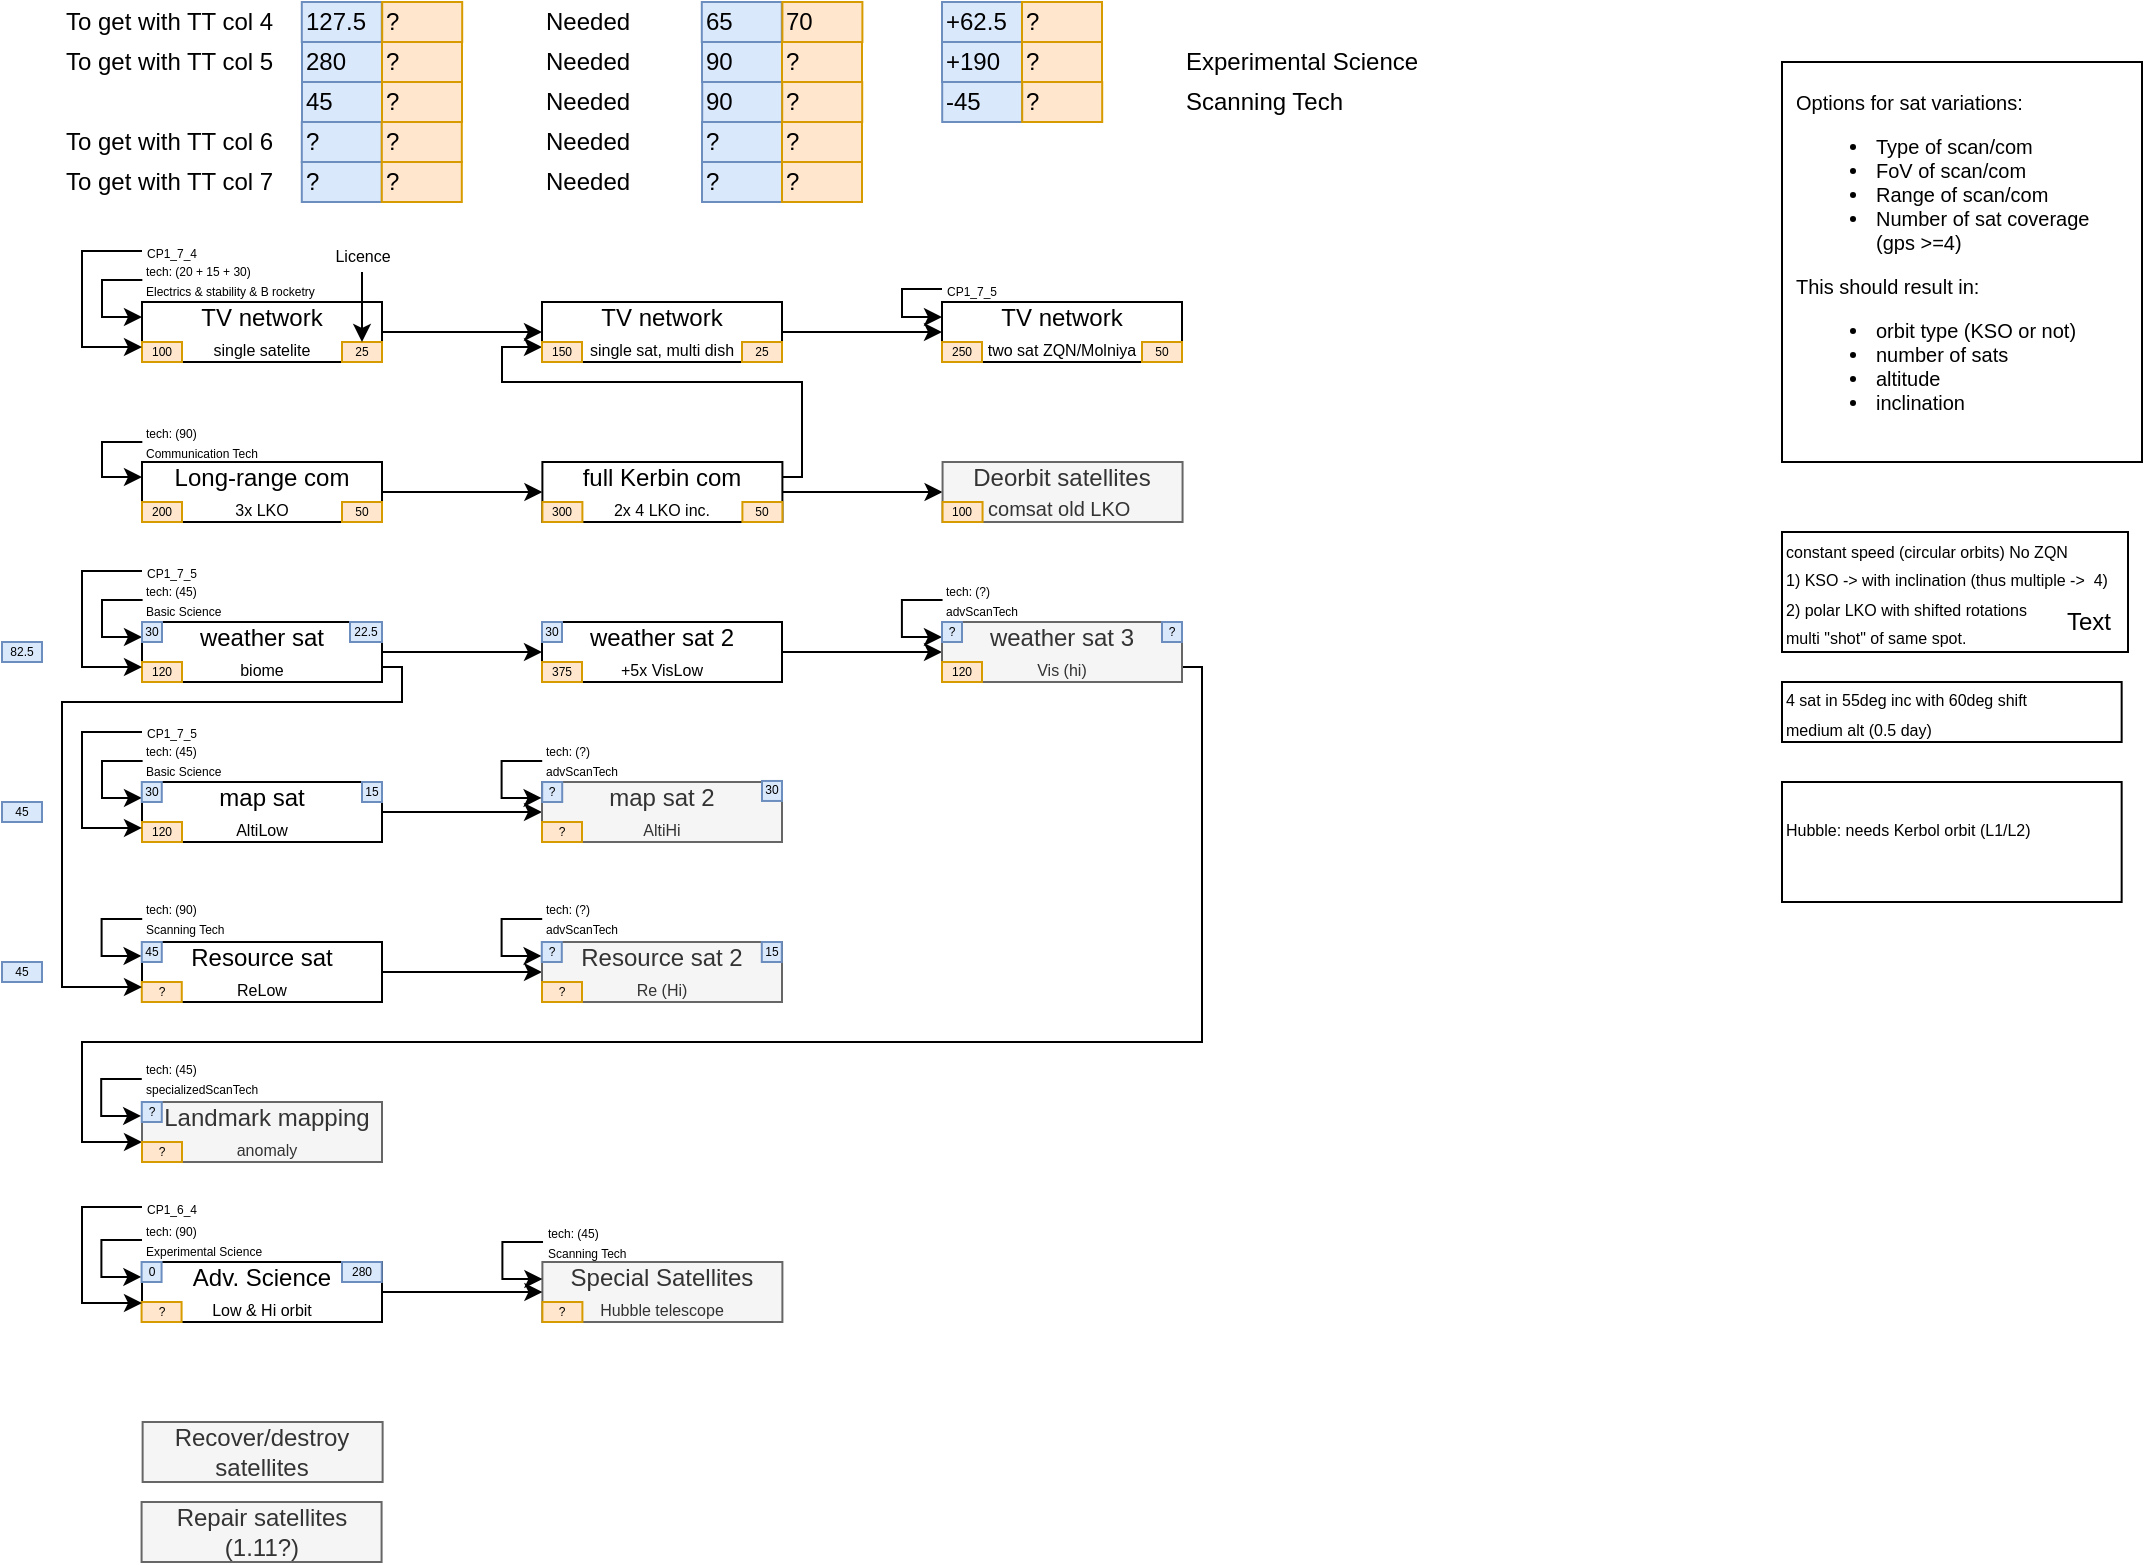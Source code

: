 <mxfile version="13.0.3" type="device"><diagram id="dKaR930RVBZZW666O1c-" name="Page-1"><mxGraphModel dx="981" dy="567" grid="1" gridSize="10" guides="1" tooltips="1" connect="1" arrows="1" fold="1" page="1" pageScale="1" pageWidth="1169" pageHeight="827" math="0" shadow="0"><root><mxCell id="0"/><mxCell id="1" parent="0"/><mxCell id="mJneGhSQg169aBblh9Dv-37" style="edgeStyle=orthogonalEdgeStyle;rounded=0;orthogonalLoop=1;jettySize=auto;html=1;exitX=1;exitY=0.5;exitDx=0;exitDy=0;entryX=0;entryY=0.5;entryDx=0;entryDy=0;" parent="1" source="bdqnIoL9hRPAwE5wRtxN-8" target="mJneGhSQg169aBblh9Dv-34" edge="1"><mxGeometry relative="1" as="geometry"/></mxCell><mxCell id="mFSNK54yiLe6HfvxztzS-1" style="edgeStyle=orthogonalEdgeStyle;rounded=0;orthogonalLoop=1;jettySize=auto;html=1;exitX=1;exitY=0.25;exitDx=0;exitDy=0;entryX=0;entryY=0.75;entryDx=0;entryDy=0;" parent="1" source="mJneGhSQg169aBblh9Dv-34" target="yBju1OGkTGAu8eKgPaJ1-2" edge="1"><mxGeometry relative="1" as="geometry"><Array as="points"><mxPoint x="410" y="247"/><mxPoint x="410" y="200"/><mxPoint x="260" y="200"/><mxPoint x="260" y="183"/></Array></mxGeometry></mxCell><mxCell id="bdqnIoL9hRPAwE5wRtxN-8" value="Long-range com&lt;br style=&quot;font-size: 8px&quot;&gt;&lt;span style=&quot;font-size: 8px&quot;&gt;3x LKO&lt;/span&gt;" style="rounded=0;whiteSpace=wrap;html=1;" parent="1" vertex="1"><mxGeometry x="80" y="240" width="120" height="30" as="geometry"/></mxCell><mxCell id="bdqnIoL9hRPAwE5wRtxN-10" value="500" style="text;html=1;strokeColor=#d79b00;fillColor=#ffe6cc;align=center;verticalAlign=middle;whiteSpace=wrap;rounded=0;fontSize=6;" parent="1" vertex="1"><mxGeometry x="80" y="260" width="20" height="10" as="geometry"/></mxCell><mxCell id="MK1S4jsupLVhxcjn2z4u-9" style="edgeStyle=orthogonalEdgeStyle;rounded=0;orthogonalLoop=1;jettySize=auto;html=1;exitX=1;exitY=0.5;exitDx=0;exitDy=0;entryX=0;entryY=0.5;entryDx=0;entryDy=0;" parent="1" source="bdqnIoL9hRPAwE5wRtxN-11" target="MK1S4jsupLVhxcjn2z4u-3" edge="1"><mxGeometry relative="1" as="geometry"/></mxCell><mxCell id="bdqnIoL9hRPAwE5wRtxN-11" value="weather&amp;nbsp;sat&lt;br style=&quot;font-size: 8px&quot;&gt;&lt;span style=&quot;font-size: 8px&quot;&gt;biome&lt;/span&gt;" style="rounded=0;whiteSpace=wrap;html=1;" parent="1" vertex="1"><mxGeometry x="80" y="320" width="120" height="30" as="geometry"/></mxCell><mxCell id="bdqnIoL9hRPAwE5wRtxN-13" value="120" style="text;html=1;strokeColor=#d79b00;fillColor=#ffe6cc;align=center;verticalAlign=middle;whiteSpace=wrap;rounded=0;fontSize=6;" parent="1" vertex="1"><mxGeometry x="80" y="340" width="20" height="10" as="geometry"/></mxCell><mxCell id="yBju1OGkTGAu8eKgPaJ1-29" value="" style="edgeStyle=orthogonalEdgeStyle;rounded=0;orthogonalLoop=1;jettySize=auto;html=1;" parent="1" source="bdqnIoL9hRPAwE5wRtxN-14" target="yBju1OGkTGAu8eKgPaJ1-25" edge="1"><mxGeometry relative="1" as="geometry"/></mxCell><mxCell id="bdqnIoL9hRPAwE5wRtxN-14" value="Resource sat&lt;br style=&quot;font-size: 8px&quot;&gt;&lt;span style=&quot;font-size: 8px&quot;&gt;ReLow&lt;/span&gt;" style="rounded=0;whiteSpace=wrap;html=1;" parent="1" vertex="1"><mxGeometry x="80" y="480" width="120" height="30" as="geometry"/></mxCell><mxCell id="bdqnIoL9hRPAwE5wRtxN-16" value="?" style="text;html=1;strokeColor=#d79b00;fillColor=#ffe6cc;align=center;verticalAlign=middle;whiteSpace=wrap;rounded=0;fontSize=6;" parent="1" vertex="1"><mxGeometry x="79.89" y="500" width="20" height="10" as="geometry"/></mxCell><mxCell id="yBju1OGkTGAu8eKgPaJ1-5" style="edgeStyle=orthogonalEdgeStyle;rounded=0;orthogonalLoop=1;jettySize=auto;html=1;exitX=1;exitY=0.5;exitDx=0;exitDy=0;entryX=0;entryY=0.5;entryDx=0;entryDy=0;" parent="1" source="bdqnIoL9hRPAwE5wRtxN-17" target="yBju1OGkTGAu8eKgPaJ1-2" edge="1"><mxGeometry relative="1" as="geometry"><mxPoint x="250" y="175.143" as="targetPoint"/></mxGeometry></mxCell><mxCell id="bdqnIoL9hRPAwE5wRtxN-17" value="TV network&lt;br&gt;&lt;span style=&quot;font-size: 8px&quot;&gt;single satelite&lt;/span&gt;" style="rounded=0;whiteSpace=wrap;html=1;" parent="1" vertex="1"><mxGeometry x="80" y="160" width="120" height="30" as="geometry"/></mxCell><mxCell id="bdqnIoL9hRPAwE5wRtxN-19" value="100" style="text;html=1;strokeColor=#d79b00;fillColor=#ffe6cc;align=center;verticalAlign=middle;whiteSpace=wrap;rounded=0;fontSize=6;" parent="1" vertex="1"><mxGeometry x="80" y="180" width="20" height="10" as="geometry"/></mxCell><mxCell id="bdqnIoL9hRPAwE5wRtxN-20" value="Recover/destroy satellites" style="rounded=0;whiteSpace=wrap;html=1;fillColor=#f5f5f5;strokeColor=#666666;fontColor=#333333;" parent="1" vertex="1"><mxGeometry x="80.31" y="720" width="120" height="30" as="geometry"/></mxCell><mxCell id="bdqnIoL9hRPAwE5wRtxN-22" value="200" style="text;html=1;strokeColor=#d79b00;fillColor=#ffe6cc;align=center;verticalAlign=middle;whiteSpace=wrap;rounded=0;fontSize=6;" parent="1" vertex="1"><mxGeometry x="80" y="260" width="20" height="10" as="geometry"/></mxCell><mxCell id="yBju1OGkTGAu8eKgPaJ1-30" value="" style="edgeStyle=orthogonalEdgeStyle;rounded=0;orthogonalLoop=1;jettySize=auto;html=1;" parent="1" source="bdqnIoL9hRPAwE5wRtxN-23" target="yBju1OGkTGAu8eKgPaJ1-12" edge="1"><mxGeometry relative="1" as="geometry"/></mxCell><mxCell id="bdqnIoL9hRPAwE5wRtxN-23" value="map sat&lt;br style=&quot;font-size: 8px&quot;&gt;&lt;span style=&quot;font-size: 8px&quot;&gt;AltiLow&lt;/span&gt;" style="rounded=0;whiteSpace=wrap;html=1;" parent="1" vertex="1"><mxGeometry x="80" y="400" width="120" height="30" as="geometry"/></mxCell><mxCell id="bdqnIoL9hRPAwE5wRtxN-25" value="120" style="text;html=1;strokeColor=#d79b00;fillColor=#ffe6cc;align=center;verticalAlign=middle;whiteSpace=wrap;rounded=0;fontSize=6;" parent="1" vertex="1"><mxGeometry x="80" y="420" width="20" height="10" as="geometry"/></mxCell><mxCell id="bdqnIoL9hRPAwE5wRtxN-26" value="Special Satellites&lt;br style=&quot;font-size: 8px&quot;&gt;&lt;span style=&quot;font-size: 8px&quot;&gt;Hubble telescope&lt;/span&gt;" style="rounded=0;whiteSpace=wrap;html=1;fillColor=#f5f5f5;strokeColor=#666666;fontColor=#333333;" parent="1" vertex="1"><mxGeometry x="280.2" y="640" width="120" height="30" as="geometry"/></mxCell><mxCell id="bdqnIoL9hRPAwE5wRtxN-28" value="?" style="text;html=1;strokeColor=#d79b00;fillColor=#ffe6cc;align=center;verticalAlign=middle;whiteSpace=wrap;rounded=0;fontSize=6;" parent="1" vertex="1"><mxGeometry x="280.2" y="660" width="20" height="10" as="geometry"/></mxCell><mxCell id="bdqnIoL9hRPAwE5wRtxN-29" value="&lt;font style=&quot;font-size: 10px&quot;&gt;Options for sat variations:&lt;br style=&quot;font-size: 10px&quot;&gt;&lt;/font&gt;&lt;ul style=&quot;font-size: 10px&quot;&gt;&lt;li style=&quot;font-size: 10px&quot;&gt;&lt;font style=&quot;font-size: 10px&quot;&gt;Type of scan/com&lt;/font&gt;&lt;/li&gt;&lt;li style=&quot;font-size: 10px&quot;&gt;FoV of scan/com&lt;/li&gt;&lt;li style=&quot;font-size: 10px&quot;&gt;Range of scan/com&lt;/li&gt;&lt;li style=&quot;font-size: 10px&quot;&gt;Number of sat coverage&lt;br&gt;(gps &amp;gt;=4)&lt;/li&gt;&lt;/ul&gt;&lt;div&gt;This should result in:&lt;/div&gt;&lt;div&gt;&lt;ul&gt;&lt;li&gt;orbit type (KSO or not)&lt;/li&gt;&lt;li&gt;number of sats&lt;/li&gt;&lt;li&gt;altitude&lt;/li&gt;&lt;li&gt;inclination&lt;/li&gt;&lt;/ul&gt;&lt;/div&gt;" style="rounded=0;whiteSpace=wrap;html=1;align=left;fontSize=10;spacingLeft=5;" parent="1" vertex="1"><mxGeometry x="900" y="40" width="180" height="200" as="geometry"/></mxCell><mxCell id="yBju1OGkTGAu8eKgPaJ1-11" style="edgeStyle=orthogonalEdgeStyle;rounded=0;orthogonalLoop=1;jettySize=auto;html=1;exitX=1;exitY=0.5;exitDx=0;exitDy=0;entryX=0;entryY=0.5;entryDx=0;entryDy=0;" parent="1" source="yBju1OGkTGAu8eKgPaJ1-2" target="yBju1OGkTGAu8eKgPaJ1-8" edge="1"><mxGeometry relative="1" as="geometry"/></mxCell><mxCell id="yBju1OGkTGAu8eKgPaJ1-2" value="TV network&lt;br&gt;&lt;span style=&quot;font-size: 8px&quot;&gt;single sat, multi dish&lt;/span&gt;" style="rounded=0;whiteSpace=wrap;html=1;" parent="1" vertex="1"><mxGeometry x="280" y="160" width="120" height="30" as="geometry"/></mxCell><mxCell id="yBju1OGkTGAu8eKgPaJ1-4" value="150" style="text;html=1;strokeColor=#d79b00;fillColor=#ffe6cc;align=center;verticalAlign=middle;whiteSpace=wrap;rounded=0;fontSize=6;" parent="1" vertex="1"><mxGeometry x="280" y="180" width="20" height="10" as="geometry"/></mxCell><mxCell id="yBju1OGkTGAu8eKgPaJ1-8" value="TV network&lt;br&gt;&lt;span style=&quot;font-size: 8px&quot;&gt;two sat ZQN/Molniya&lt;/span&gt;" style="rounded=0;whiteSpace=wrap;html=1;" parent="1" vertex="1"><mxGeometry x="480" y="160" width="120" height="30" as="geometry"/></mxCell><mxCell id="yBju1OGkTGAu8eKgPaJ1-10" value="250" style="text;html=1;strokeColor=#d79b00;fillColor=#ffe6cc;align=center;verticalAlign=middle;whiteSpace=wrap;rounded=0;fontSize=6;" parent="1" vertex="1"><mxGeometry x="480" y="180" width="20" height="10" as="geometry"/></mxCell><mxCell id="yBju1OGkTGAu8eKgPaJ1-12" value="map sat 2&lt;br style=&quot;font-size: 8px&quot;&gt;&lt;span style=&quot;font-size: 8px&quot;&gt;AltiHi&lt;/span&gt;" style="rounded=0;whiteSpace=wrap;html=1;fillColor=#f5f5f5;strokeColor=#666666;fontColor=#333333;" parent="1" vertex="1"><mxGeometry x="280" y="400" width="120" height="30" as="geometry"/></mxCell><mxCell id="yBju1OGkTGAu8eKgPaJ1-14" value="?" style="text;html=1;strokeColor=#d79b00;fillColor=#ffe6cc;align=center;verticalAlign=middle;whiteSpace=wrap;rounded=0;fontSize=6;" parent="1" vertex="1"><mxGeometry x="280" y="420" width="20" height="10" as="geometry"/></mxCell><mxCell id="yBju1OGkTGAu8eKgPaJ1-15" value="&lt;font style=&quot;font-size: 8px ; line-height: 100%&quot;&gt;&lt;span&gt;constant speed (circular orbits)&amp;nbsp;&lt;/span&gt;&lt;span&gt;No ZQN&lt;br&gt;1) KSO -&amp;gt; with inclination (thus multiple -&amp;gt;&amp;nbsp; 4)&lt;br&gt;2) polar LKO with shifted rotations&lt;br&gt;multi &quot;shot&quot; of same spot.&lt;br&gt;&lt;/span&gt;&lt;/font&gt;" style="rounded=0;whiteSpace=wrap;html=1;align=left;" parent="1" vertex="1"><mxGeometry x="900" y="275" width="173" height="60" as="geometry"/></mxCell><mxCell id="MK1S4jsupLVhxcjn2z4u-2" value="Text" style="text;html=1;align=center;verticalAlign=middle;resizable=0;points=[];autosize=1;" parent="yBju1OGkTGAu8eKgPaJ1-15" vertex="1"><mxGeometry x="133" y="35" width="40" height="20" as="geometry"/></mxCell><mxCell id="yBju1OGkTGAu8eKgPaJ1-16" value="&lt;font style=&quot;font-size: 8px ; line-height: 100%&quot;&gt;&lt;span&gt;4 sat in 55deg inc with 60deg shift&lt;br&gt;medium alt (0.5 day)&lt;br&gt;&lt;/span&gt;&lt;/font&gt;" style="rounded=0;whiteSpace=wrap;html=1;align=left;" parent="1" vertex="1"><mxGeometry x="900" y="350" width="169.83" height="30" as="geometry"/></mxCell><mxCell id="yBju1OGkTGAu8eKgPaJ1-25" value="Resource sat 2&lt;br style=&quot;font-size: 8px&quot;&gt;&lt;span style=&quot;font-size: 8px&quot;&gt;Re (Hi)&lt;/span&gt;" style="rounded=0;whiteSpace=wrap;html=1;fillColor=#f5f5f5;strokeColor=#666666;fontColor=#333333;" parent="1" vertex="1"><mxGeometry x="280" y="480" width="120" height="30" as="geometry"/></mxCell><mxCell id="yBju1OGkTGAu8eKgPaJ1-27" value="?" style="text;html=1;strokeColor=#d79b00;fillColor=#ffe6cc;align=center;verticalAlign=middle;whiteSpace=wrap;rounded=0;fontSize=6;" parent="1" vertex="1"><mxGeometry x="280" y="500" width="20" height="10" as="geometry"/></mxCell><mxCell id="wMlIlMGJ18sV57L_D5jF-1" value="25" style="text;html=1;strokeColor=#d79b00;fillColor=#ffe6cc;align=center;verticalAlign=middle;whiteSpace=wrap;rounded=0;fontSize=6;" parent="1" vertex="1"><mxGeometry x="180" y="180" width="20" height="10" as="geometry"/></mxCell><mxCell id="wMlIlMGJ18sV57L_D5jF-2" value="25" style="text;html=1;strokeColor=#d79b00;fillColor=#ffe6cc;align=center;verticalAlign=middle;whiteSpace=wrap;rounded=0;fontSize=6;" parent="1" vertex="1"><mxGeometry x="380" y="180" width="20" height="10" as="geometry"/></mxCell><mxCell id="wMlIlMGJ18sV57L_D5jF-3" value="50" style="text;html=1;strokeColor=#d79b00;fillColor=#ffe6cc;align=center;verticalAlign=middle;whiteSpace=wrap;rounded=0;fontSize=6;" parent="1" vertex="1"><mxGeometry x="580" y="180" width="20" height="10" as="geometry"/></mxCell><mxCell id="wMlIlMGJ18sV57L_D5jF-8" value="50" style="text;html=1;strokeColor=#d79b00;fillColor=#ffe6cc;align=center;verticalAlign=middle;whiteSpace=wrap;rounded=0;fontSize=6;" parent="1" vertex="1"><mxGeometry x="180" y="260" width="20" height="10" as="geometry"/></mxCell><mxCell id="wMlIlMGJ18sV57L_D5jF-10" style="edgeStyle=orthogonalEdgeStyle;rounded=0;orthogonalLoop=1;jettySize=auto;html=1;exitX=0;exitY=0.5;exitDx=0;exitDy=0;entryX=0;entryY=0.25;entryDx=0;entryDy=0;" parent="1" source="wMlIlMGJ18sV57L_D5jF-11" target="bdqnIoL9hRPAwE5wRtxN-17" edge="1"><mxGeometry relative="1" as="geometry"><Array as="points"><mxPoint x="60" y="149"/><mxPoint x="60" y="168"/></Array><mxPoint x="70" y="168" as="targetPoint"/></mxGeometry></mxCell><mxCell id="wMlIlMGJ18sV57L_D5jF-11" value="&lt;font style=&quot;line-height: 100% ; font-size: 6px&quot;&gt;&lt;font style=&quot;font-size: 6px&quot;&gt;tech: (20 + 15 + 30)&lt;br&gt;&lt;/font&gt;Electrics &amp;amp; stability &amp;amp; B rocketry&lt;br&gt;&lt;/font&gt;" style="text;html=1;align=left;verticalAlign=middle;whiteSpace=wrap;rounded=0;fontSize=8;spacing=2;" parent="1" vertex="1"><mxGeometry x="80.17" y="139" width="89.83" height="20" as="geometry"/></mxCell><mxCell id="wMlIlMGJ18sV57L_D5jF-13" style="edgeStyle=orthogonalEdgeStyle;rounded=0;orthogonalLoop=1;jettySize=auto;html=1;exitX=0;exitY=0.5;exitDx=0;exitDy=0;entryX=0;entryY=0.25;entryDx=0;entryDy=0;" parent="1" source="wMlIlMGJ18sV57L_D5jF-12" target="bdqnIoL9hRPAwE5wRtxN-11" edge="1"><mxGeometry relative="1" as="geometry"><mxPoint x="70" y="328" as="targetPoint"/><Array as="points"><mxPoint x="60" y="309"/><mxPoint x="60" y="328"/></Array></mxGeometry></mxCell><mxCell id="wMlIlMGJ18sV57L_D5jF-12" value="&lt;font style=&quot;line-height: 100% ; font-size: 6px&quot;&gt;&lt;font style=&quot;font-size: 6px&quot;&gt;tech: (45)&lt;br&gt;&lt;/font&gt;Basic Science&lt;br&gt;&lt;/font&gt;" style="text;html=1;align=left;verticalAlign=middle;whiteSpace=wrap;rounded=0;fontSize=8;spacing=2;" parent="1" vertex="1"><mxGeometry x="80.31" y="299" width="60.09" height="20" as="geometry"/></mxCell><mxCell id="wMlIlMGJ18sV57L_D5jF-15" style="edgeStyle=orthogonalEdgeStyle;rounded=0;orthogonalLoop=1;jettySize=auto;html=1;exitX=0;exitY=0.5;exitDx=0;exitDy=0;entryX=0;entryY=0.25;entryDx=0;entryDy=0;" parent="1" source="wMlIlMGJ18sV57L_D5jF-16" target="bdqnIoL9hRPAwE5wRtxN-8" edge="1"><mxGeometry relative="1" as="geometry"><mxPoint x="70" y="249" as="targetPoint"/><Array as="points"><mxPoint x="60" y="230"/><mxPoint x="60" y="248"/></Array></mxGeometry></mxCell><mxCell id="wMlIlMGJ18sV57L_D5jF-16" value="&lt;font style=&quot;line-height: 100% ; font-size: 6px&quot;&gt;&lt;font style=&quot;font-size: 6px&quot;&gt;tech: (90)&lt;br&gt;&lt;/font&gt;Communication Tech&lt;br&gt;&lt;/font&gt;" style="text;html=1;align=left;verticalAlign=middle;whiteSpace=wrap;rounded=0;fontSize=8;spacing=2;" parent="1" vertex="1"><mxGeometry x="80.17" y="220" width="60.09" height="20" as="geometry"/></mxCell><mxCell id="wMlIlMGJ18sV57L_D5jF-20" style="edgeStyle=orthogonalEdgeStyle;rounded=0;orthogonalLoop=1;jettySize=auto;html=1;exitX=0;exitY=0.5;exitDx=0;exitDy=0;entryX=0;entryY=0.25;entryDx=0;entryDy=0;" parent="1" source="wMlIlMGJ18sV57L_D5jF-21" edge="1"><mxGeometry relative="1" as="geometry"><mxPoint x="280.2" y="648.5" as="targetPoint"/><Array as="points"><mxPoint x="260.2" y="630"/><mxPoint x="260.2" y="649"/></Array></mxGeometry></mxCell><mxCell id="wMlIlMGJ18sV57L_D5jF-21" value="&lt;font style=&quot;line-height: 100% ; font-size: 6px&quot;&gt;&lt;font style=&quot;font-size: 6px&quot;&gt;tech: (45)&lt;br&gt;&lt;/font&gt;Scanning Tech&lt;br&gt;&lt;/font&gt;" style="text;html=1;align=left;verticalAlign=middle;whiteSpace=wrap;rounded=0;fontSize=8;spacing=2;" parent="1" vertex="1"><mxGeometry x="280.51" y="620" width="60.09" height="20" as="geometry"/></mxCell><mxCell id="QhKBEa-7UG4_fxhcu_Xz-2" style="edgeStyle=orthogonalEdgeStyle;rounded=0;orthogonalLoop=1;jettySize=auto;html=1;exitX=0;exitY=0.5;exitDx=0;exitDy=0;entryX=0;entryY=0.75;entryDx=0;entryDy=0;" parent="1" source="QhKBEa-7UG4_fxhcu_Xz-1" target="bdqnIoL9hRPAwE5wRtxN-17" edge="1"><mxGeometry relative="1" as="geometry"><mxPoint x="70" y="183" as="targetPoint"/><Array as="points"><mxPoint x="50" y="135"/><mxPoint x="50" y="182"/></Array></mxGeometry></mxCell><mxCell id="QhKBEa-7UG4_fxhcu_Xz-1" value="&lt;font style=&quot;font-size: 6px&quot;&gt;CP1_7_4&lt;/font&gt;" style="text;html=1;strokeColor=none;fillColor=none;align=center;verticalAlign=middle;whiteSpace=wrap;rounded=0;fontSize=8;" parent="1" vertex="1"><mxGeometry x="80" y="130" width="30" height="9" as="geometry"/></mxCell><mxCell id="QhKBEa-7UG4_fxhcu_Xz-4" style="edgeStyle=orthogonalEdgeStyle;rounded=0;orthogonalLoop=1;jettySize=auto;html=1;exitX=0;exitY=0.5;exitDx=0;exitDy=0;entryX=0;entryY=0.75;entryDx=0;entryDy=0;" parent="1" source="QhKBEa-7UG4_fxhcu_Xz-3" target="bdqnIoL9hRPAwE5wRtxN-11" edge="1"><mxGeometry relative="1" as="geometry"><mxPoint x="60" y="343" as="targetPoint"/><Array as="points"><mxPoint x="50" y="295"/><mxPoint x="50" y="343"/></Array></mxGeometry></mxCell><mxCell id="QhKBEa-7UG4_fxhcu_Xz-3" value="&lt;font style=&quot;font-size: 6px&quot;&gt;CP1_7_5&lt;/font&gt;" style="text;html=1;strokeColor=none;fillColor=none;align=center;verticalAlign=middle;whiteSpace=wrap;rounded=0;fontSize=8;" parent="1" vertex="1"><mxGeometry x="80" y="290" width="30" height="9" as="geometry"/></mxCell><mxCell id="QhKBEa-7UG4_fxhcu_Xz-7" value="&lt;font style=&quot;font-size: 8px ; line-height: 100%&quot;&gt;&lt;span&gt;Hubble: needs Kerbol orbit (L1/L2)&lt;br&gt;&lt;br&gt;&lt;/span&gt;&lt;/font&gt;" style="rounded=0;whiteSpace=wrap;html=1;align=left;" parent="1" vertex="1"><mxGeometry x="900" y="400" width="169.83" height="60" as="geometry"/></mxCell><mxCell id="MK1S4jsupLVhxcjn2z4u-10" style="edgeStyle=orthogonalEdgeStyle;rounded=0;orthogonalLoop=1;jettySize=auto;html=1;exitX=1;exitY=0.5;exitDx=0;exitDy=0;" parent="1" source="MK1S4jsupLVhxcjn2z4u-3" target="MK1S4jsupLVhxcjn2z4u-8" edge="1"><mxGeometry relative="1" as="geometry"/></mxCell><mxCell id="UkaTmO6moCTC5ndkCYXZ-1" style="edgeStyle=orthogonalEdgeStyle;rounded=0;orthogonalLoop=1;jettySize=auto;html=1;exitX=1;exitY=0.75;exitDx=0;exitDy=0;entryX=0;entryY=0.75;entryDx=0;entryDy=0;" parent="1" source="bdqnIoL9hRPAwE5wRtxN-11" target="bdqnIoL9hRPAwE5wRtxN-14" edge="1"><mxGeometry relative="1" as="geometry"><mxPoint x="30" y="500" as="targetPoint"/><Array as="points"><mxPoint x="210" y="343"/><mxPoint x="210" y="360"/><mxPoint x="40" y="360"/><mxPoint x="40" y="503"/></Array></mxGeometry></mxCell><mxCell id="UkaTmO6moCTC5ndkCYXZ-2" style="edgeStyle=orthogonalEdgeStyle;rounded=0;orthogonalLoop=1;jettySize=auto;html=1;exitX=1;exitY=0.75;exitDx=0;exitDy=0;entryX=0;entryY=0;entryDx=0;entryDy=0;" parent="1" source="MK1S4jsupLVhxcjn2z4u-8" target="MK1S4jsupLVhxcjn2z4u-19" edge="1"><mxGeometry relative="1" as="geometry"><mxPoint x="20" y="410" as="targetPoint"/><Array as="points"><mxPoint x="610" y="343"/><mxPoint x="610" y="530"/><mxPoint x="50" y="530"/><mxPoint x="50" y="580"/></Array></mxGeometry></mxCell><mxCell id="MK1S4jsupLVhxcjn2z4u-3" value="weather&amp;nbsp;sat 2&lt;br style=&quot;font-size: 8px&quot;&gt;&lt;span style=&quot;font-size: 8px&quot;&gt;+5x&amp;nbsp;&lt;/span&gt;&lt;span style=&quot;font-size: 8px&quot;&gt;VisLow&lt;/span&gt;" style="rounded=0;whiteSpace=wrap;html=1;" parent="1" vertex="1"><mxGeometry x="280" y="320" width="120" height="30" as="geometry"/></mxCell><mxCell id="MK1S4jsupLVhxcjn2z4u-4" style="edgeStyle=orthogonalEdgeStyle;rounded=0;orthogonalLoop=1;jettySize=auto;html=1;exitX=0;exitY=0.5;exitDx=0;exitDy=0;entryX=0;entryY=0.25;entryDx=0;entryDy=0;" parent="1" source="MK1S4jsupLVhxcjn2z4u-5" edge="1"><mxGeometry relative="1" as="geometry"><mxPoint x="80" y="407.98" as="targetPoint"/><Array as="points"><mxPoint x="60" y="389.48"/><mxPoint x="60" y="408.48"/></Array></mxGeometry></mxCell><mxCell id="MK1S4jsupLVhxcjn2z4u-5" value="&lt;font style=&quot;line-height: 100% ; font-size: 6px&quot;&gt;&lt;font style=&quot;font-size: 6px&quot;&gt;tech: (45)&lt;br&gt;&lt;/font&gt;Basic Science&lt;br&gt;&lt;/font&gt;" style="text;html=1;align=left;verticalAlign=middle;whiteSpace=wrap;rounded=0;fontSize=8;spacing=2;" parent="1" vertex="1"><mxGeometry x="80.31" y="379.48" width="60.09" height="20" as="geometry"/></mxCell><mxCell id="MK1S4jsupLVhxcjn2z4u-6" style="edgeStyle=orthogonalEdgeStyle;rounded=0;orthogonalLoop=1;jettySize=auto;html=1;exitX=0;exitY=0.5;exitDx=0;exitDy=0;entryX=0;entryY=0.75;entryDx=0;entryDy=0;" parent="1" source="MK1S4jsupLVhxcjn2z4u-7" edge="1"><mxGeometry relative="1" as="geometry"><mxPoint x="80" y="422.98" as="targetPoint"/><Array as="points"><mxPoint x="50" y="375.48"/><mxPoint x="50" y="423.48"/></Array></mxGeometry></mxCell><mxCell id="MK1S4jsupLVhxcjn2z4u-7" value="&lt;font style=&quot;font-size: 6px&quot;&gt;CP1_7_5&lt;/font&gt;" style="text;html=1;strokeColor=none;fillColor=none;align=center;verticalAlign=middle;whiteSpace=wrap;rounded=0;fontSize=8;" parent="1" vertex="1"><mxGeometry x="80" y="370.48" width="30" height="9" as="geometry"/></mxCell><mxCell id="MK1S4jsupLVhxcjn2z4u-8" value="weather&amp;nbsp;sat 3&lt;br style=&quot;font-size: 8px&quot;&gt;&lt;span style=&quot;font-size: 8px&quot;&gt;Vis (hi)&lt;/span&gt;" style="rounded=0;whiteSpace=wrap;html=1;fillColor=#f5f5f5;strokeColor=#666666;fontColor=#333333;" parent="1" vertex="1"><mxGeometry x="480" y="320" width="120" height="30" as="geometry"/></mxCell><mxCell id="MK1S4jsupLVhxcjn2z4u-13" value="30" style="text;html=1;strokeColor=#6c8ebf;fillColor=#dae8fc;align=center;verticalAlign=middle;whiteSpace=wrap;rounded=0;fontSize=6;" parent="1" vertex="1"><mxGeometry x="80.0" y="320" width="10" height="10" as="geometry"/></mxCell><mxCell id="MK1S4jsupLVhxcjn2z4u-14" style="edgeStyle=orthogonalEdgeStyle;rounded=0;orthogonalLoop=1;jettySize=auto;html=1;exitX=0;exitY=0.5;exitDx=0;exitDy=0;entryX=0;entryY=0.25;entryDx=0;entryDy=0;" parent="1" source="MK1S4jsupLVhxcjn2z4u-15" edge="1"><mxGeometry relative="1" as="geometry"><mxPoint x="79.79" y="486.95" as="targetPoint"/><Array as="points"><mxPoint x="59.79" y="468.45"/><mxPoint x="59.79" y="487.45"/></Array></mxGeometry></mxCell><mxCell id="MK1S4jsupLVhxcjn2z4u-15" value="&lt;font style=&quot;line-height: 100% ; font-size: 6px&quot;&gt;&lt;font style=&quot;font-size: 6px&quot;&gt;tech: (90)&lt;br&gt;&lt;/font&gt;Scanning Tech&lt;br&gt;&lt;/font&gt;" style="text;html=1;align=left;verticalAlign=middle;whiteSpace=wrap;rounded=0;fontSize=8;spacing=2;" parent="1" vertex="1"><mxGeometry x="80.1" y="458.45" width="60.09" height="20" as="geometry"/></mxCell><mxCell id="MK1S4jsupLVhxcjn2z4u-18" value="Landmark mapping&lt;br style=&quot;font-size: 8px&quot;&gt;&lt;span style=&quot;font-size: 8px&quot;&gt;anomaly&lt;/span&gt;" style="rounded=0;whiteSpace=wrap;html=1;fillColor=#f5f5f5;strokeColor=#666666;fontColor=#333333;spacingLeft=5;" parent="1" vertex="1"><mxGeometry x="80" y="560" width="120" height="30" as="geometry"/></mxCell><mxCell id="MK1S4jsupLVhxcjn2z4u-19" value="?" style="text;html=1;strokeColor=#d79b00;fillColor=#ffe6cc;align=center;verticalAlign=middle;whiteSpace=wrap;rounded=0;fontSize=6;" parent="1" vertex="1"><mxGeometry x="80" y="580" width="20" height="10" as="geometry"/></mxCell><mxCell id="MK1S4jsupLVhxcjn2z4u-20" style="edgeStyle=orthogonalEdgeStyle;rounded=0;orthogonalLoop=1;jettySize=auto;html=1;exitX=0;exitY=0.5;exitDx=0;exitDy=0;entryX=0;entryY=0.25;entryDx=0;entryDy=0;" parent="1" source="MK1S4jsupLVhxcjn2z4u-21" edge="1"><mxGeometry relative="1" as="geometry"><mxPoint x="79.58" y="566.95" as="targetPoint"/><Array as="points"><mxPoint x="59.58" y="548.45"/><mxPoint x="59.58" y="567.45"/></Array></mxGeometry></mxCell><mxCell id="MK1S4jsupLVhxcjn2z4u-21" value="&lt;font style=&quot;line-height: 100% ; font-size: 6px&quot;&gt;&lt;font style=&quot;font-size: 6px&quot;&gt;tech: (45)&lt;br&gt;&lt;/font&gt;specializedScanTech&lt;br&gt;&lt;/font&gt;" style="text;html=1;align=left;verticalAlign=middle;whiteSpace=wrap;rounded=0;fontSize=8;spacing=2;" parent="1" vertex="1"><mxGeometry x="79.89" y="538.45" width="60.09" height="20" as="geometry"/></mxCell><mxCell id="MK1S4jsupLVhxcjn2z4u-24" value="375" style="text;html=1;strokeColor=#d79b00;fillColor=#ffe6cc;align=center;verticalAlign=middle;whiteSpace=wrap;rounded=0;fontSize=6;" parent="1" vertex="1"><mxGeometry x="280" y="340" width="20" height="10" as="geometry"/></mxCell><mxCell id="MK1S4jsupLVhxcjn2z4u-25" value="30" style="text;html=1;strokeColor=#6c8ebf;fillColor=#dae8fc;align=center;verticalAlign=middle;whiteSpace=wrap;rounded=0;fontSize=6;" parent="1" vertex="1"><mxGeometry x="280" y="320" width="10" height="10" as="geometry"/></mxCell><mxCell id="MK1S4jsupLVhxcjn2z4u-26" value="22.5" style="text;html=1;strokeColor=#6c8ebf;fillColor=#dae8fc;align=center;verticalAlign=middle;whiteSpace=wrap;rounded=0;fontSize=6;" parent="1" vertex="1"><mxGeometry x="184" y="320" width="16" height="10" as="geometry"/></mxCell><mxCell id="UkaTmO6moCTC5ndkCYXZ-9" style="edgeStyle=orthogonalEdgeStyle;rounded=0;orthogonalLoop=1;jettySize=auto;html=1;exitX=0.5;exitY=1;exitDx=0;exitDy=0;" parent="1" source="UkaTmO6moCTC5ndkCYXZ-8" target="wMlIlMGJ18sV57L_D5jF-1" edge="1"><mxGeometry relative="1" as="geometry"/></mxCell><mxCell id="UkaTmO6moCTC5ndkCYXZ-8" value="&lt;font style=&quot;font-size: 8px&quot;&gt;Licence&lt;/font&gt;" style="text;html=1;strokeColor=none;fillColor=none;align=center;verticalAlign=bottom;whiteSpace=wrap;rounded=0;" parent="1" vertex="1"><mxGeometry x="177.5" y="130" width="25" height="15" as="geometry"/></mxCell><mxCell id="UkaTmO6moCTC5ndkCYXZ-16" style="edgeStyle=orthogonalEdgeStyle;rounded=0;orthogonalLoop=1;jettySize=auto;html=1;exitX=0;exitY=0.5;exitDx=0;exitDy=0;entryX=0;entryY=0.25;entryDx=0;entryDy=0;" parent="1" source="UkaTmO6moCTC5ndkCYXZ-17" target="yBju1OGkTGAu8eKgPaJ1-8" edge="1"><mxGeometry relative="1" as="geometry"><mxPoint x="470" y="168" as="targetPoint"/><Array as="points"><mxPoint x="460" y="154"/><mxPoint x="460" y="168"/></Array></mxGeometry></mxCell><mxCell id="UkaTmO6moCTC5ndkCYXZ-17" value="&lt;font style=&quot;font-size: 6px&quot;&gt;CP1_7_5&lt;/font&gt;" style="text;html=1;strokeColor=none;fillColor=none;align=center;verticalAlign=middle;whiteSpace=wrap;rounded=0;fontSize=8;" parent="1" vertex="1"><mxGeometry x="480" y="149" width="30" height="9" as="geometry"/></mxCell><mxCell id="UkaTmO6moCTC5ndkCYXZ-23" style="edgeStyle=orthogonalEdgeStyle;rounded=0;orthogonalLoop=1;jettySize=auto;html=1;exitX=0;exitY=0.5;exitDx=0;exitDy=0;entryX=0;entryY=0.25;entryDx=0;entryDy=0;" parent="1" source="UkaTmO6moCTC5ndkCYXZ-24" edge="1"><mxGeometry relative="1" as="geometry"><mxPoint x="479.97" y="327.5" as="targetPoint"/><Array as="points"><mxPoint x="459.97" y="309"/><mxPoint x="459.97" y="328"/></Array></mxGeometry></mxCell><mxCell id="UkaTmO6moCTC5ndkCYXZ-24" value="&lt;font style=&quot;line-height: 100% ; font-size: 6px&quot;&gt;&lt;font style=&quot;font-size: 6px&quot;&gt;tech: (?)&lt;br&gt;&lt;/font&gt;advScanTech&lt;br&gt;&lt;/font&gt;" style="text;html=1;align=left;verticalAlign=middle;whiteSpace=wrap;rounded=0;fontSize=8;spacing=2;" parent="1" vertex="1"><mxGeometry x="480.28" y="299" width="60.09" height="20" as="geometry"/></mxCell><mxCell id="UkaTmO6moCTC5ndkCYXZ-25" style="edgeStyle=orthogonalEdgeStyle;rounded=0;orthogonalLoop=1;jettySize=auto;html=1;exitX=0;exitY=0.5;exitDx=0;exitDy=0;entryX=0;entryY=0.25;entryDx=0;entryDy=0;" parent="1" source="UkaTmO6moCTC5ndkCYXZ-26" edge="1"><mxGeometry relative="1" as="geometry"><mxPoint x="279.79" y="407.98" as="targetPoint"/><Array as="points"><mxPoint x="259.79" y="389.48"/><mxPoint x="259.79" y="408.48"/></Array></mxGeometry></mxCell><mxCell id="UkaTmO6moCTC5ndkCYXZ-26" value="&lt;font style=&quot;line-height: 100% ; font-size: 6px&quot;&gt;&lt;font style=&quot;font-size: 6px&quot;&gt;tech: (?)&lt;br&gt;&lt;/font&gt;advScanTech&lt;br&gt;&lt;/font&gt;" style="text;html=1;align=left;verticalAlign=middle;whiteSpace=wrap;rounded=0;fontSize=8;spacing=2;" parent="1" vertex="1"><mxGeometry x="280.1" y="379.48" width="60.09" height="20" as="geometry"/></mxCell><mxCell id="UkaTmO6moCTC5ndkCYXZ-27" style="edgeStyle=orthogonalEdgeStyle;rounded=0;orthogonalLoop=1;jettySize=auto;html=1;exitX=0;exitY=0.5;exitDx=0;exitDy=0;entryX=0;entryY=0.25;entryDx=0;entryDy=0;" parent="1" source="UkaTmO6moCTC5ndkCYXZ-28" edge="1"><mxGeometry relative="1" as="geometry"><mxPoint x="279.79" y="486.95" as="targetPoint"/><Array as="points"><mxPoint x="259.79" y="468.45"/><mxPoint x="259.79" y="487.45"/></Array></mxGeometry></mxCell><mxCell id="UkaTmO6moCTC5ndkCYXZ-28" value="&lt;font style=&quot;line-height: 100% ; font-size: 6px&quot;&gt;&lt;font style=&quot;font-size: 6px&quot;&gt;tech: (?)&lt;br&gt;&lt;/font&gt;advScanTech&lt;br&gt;&lt;/font&gt;" style="text;html=1;align=left;verticalAlign=middle;whiteSpace=wrap;rounded=0;fontSize=8;spacing=2;" parent="1" vertex="1"><mxGeometry x="280.1" y="458.45" width="60.09" height="20" as="geometry"/></mxCell><mxCell id="UkaTmO6moCTC5ndkCYXZ-30" value="15" style="text;html=1;strokeColor=#6c8ebf;fillColor=#dae8fc;align=center;verticalAlign=middle;whiteSpace=wrap;rounded=0;fontSize=6;" parent="1" vertex="1"><mxGeometry x="190" y="400" width="10" height="10" as="geometry"/></mxCell><mxCell id="UkaTmO6moCTC5ndkCYXZ-31" value="30" style="text;html=1;strokeColor=#6c8ebf;fillColor=#dae8fc;align=center;verticalAlign=middle;whiteSpace=wrap;rounded=0;fontSize=6;" parent="1" vertex="1"><mxGeometry x="390" y="399.48" width="10" height="10" as="geometry"/></mxCell><mxCell id="UkaTmO6moCTC5ndkCYXZ-33" value="?" style="text;html=1;strokeColor=#6c8ebf;fillColor=#dae8fc;align=center;verticalAlign=middle;whiteSpace=wrap;rounded=0;fontSize=6;" parent="1" vertex="1"><mxGeometry x="590" y="320" width="10" height="10" as="geometry"/></mxCell><mxCell id="UkaTmO6moCTC5ndkCYXZ-34" value="30" style="text;html=1;strokeColor=#6c8ebf;fillColor=#dae8fc;align=center;verticalAlign=middle;whiteSpace=wrap;rounded=0;fontSize=6;" parent="1" vertex="1"><mxGeometry x="79.89" y="400" width="10" height="10" as="geometry"/></mxCell><mxCell id="UkaTmO6moCTC5ndkCYXZ-37" value="?" style="text;html=1;strokeColor=#6c8ebf;fillColor=#dae8fc;align=center;verticalAlign=middle;whiteSpace=wrap;rounded=0;fontSize=6;" parent="1" vertex="1"><mxGeometry x="280.1" y="400" width="10" height="10" as="geometry"/></mxCell><mxCell id="UkaTmO6moCTC5ndkCYXZ-38" value="45" style="text;html=1;strokeColor=#6c8ebf;fillColor=#dae8fc;align=center;verticalAlign=middle;whiteSpace=wrap;rounded=0;fontSize=6;" parent="1" vertex="1"><mxGeometry x="79.89" y="480" width="10" height="10" as="geometry"/></mxCell><mxCell id="UkaTmO6moCTC5ndkCYXZ-39" value="?" style="text;html=1;strokeColor=#6c8ebf;fillColor=#dae8fc;align=center;verticalAlign=middle;whiteSpace=wrap;rounded=0;fontSize=6;" parent="1" vertex="1"><mxGeometry x="79.89" y="560" width="10" height="10" as="geometry"/></mxCell><mxCell id="UkaTmO6moCTC5ndkCYXZ-40" value="?" style="text;html=1;strokeColor=#6c8ebf;fillColor=#dae8fc;align=center;verticalAlign=middle;whiteSpace=wrap;rounded=0;fontSize=6;" parent="1" vertex="1"><mxGeometry x="480" y="320" width="10" height="10" as="geometry"/></mxCell><mxCell id="UkaTmO6moCTC5ndkCYXZ-41" value="120" style="text;html=1;strokeColor=#d79b00;fillColor=#ffe6cc;align=center;verticalAlign=middle;whiteSpace=wrap;rounded=0;fontSize=6;" parent="1" vertex="1"><mxGeometry x="480" y="340" width="20" height="10" as="geometry"/></mxCell><mxCell id="UkaTmO6moCTC5ndkCYXZ-43" value="To get with TT col 4" style="text;html=1;strokeColor=none;fillColor=none;align=left;verticalAlign=middle;whiteSpace=wrap;rounded=0;fontColor=#000000;" parent="1" vertex="1"><mxGeometry x="39.9" y="10" width="160" height="20" as="geometry"/></mxCell><mxCell id="UkaTmO6moCTC5ndkCYXZ-44" value="127.5" style="text;html=1;strokeColor=#6c8ebf;fillColor=#dae8fc;align=left;verticalAlign=middle;whiteSpace=wrap;rounded=0;" parent="1" vertex="1"><mxGeometry x="159.9" y="10" width="40" height="20" as="geometry"/></mxCell><mxCell id="UkaTmO6moCTC5ndkCYXZ-45" value="To get with TT col 5" style="text;html=1;strokeColor=none;fillColor=none;align=left;verticalAlign=middle;whiteSpace=wrap;rounded=0;fontColor=#000000;" parent="1" vertex="1"><mxGeometry x="39.9" y="30" width="160" height="20" as="geometry"/></mxCell><mxCell id="UkaTmO6moCTC5ndkCYXZ-46" value="45" style="text;html=1;strokeColor=#6c8ebf;fillColor=#dae8fc;align=left;verticalAlign=middle;whiteSpace=wrap;rounded=0;" parent="1" vertex="1"><mxGeometry x="160" y="50" width="40" height="20" as="geometry"/></mxCell><mxCell id="UkaTmO6moCTC5ndkCYXZ-47" value="Needed" style="text;html=1;strokeColor=none;fillColor=none;align=left;verticalAlign=middle;whiteSpace=wrap;rounded=0;fontColor=#000000;" parent="1" vertex="1"><mxGeometry x="279.9" y="10" width="80" height="20" as="geometry"/></mxCell><mxCell id="UkaTmO6moCTC5ndkCYXZ-48" value="65" style="text;html=1;strokeColor=#6c8ebf;fillColor=#dae8fc;align=left;verticalAlign=middle;whiteSpace=wrap;rounded=0;" parent="1" vertex="1"><mxGeometry x="359.9" y="10" width="40" height="20" as="geometry"/></mxCell><mxCell id="UkaTmO6moCTC5ndkCYXZ-49" value="Needed" style="text;html=1;strokeColor=none;fillColor=none;align=left;verticalAlign=middle;whiteSpace=wrap;rounded=0;fontColor=#000000;" parent="1" vertex="1"><mxGeometry x="280.1" y="50" width="80" height="20" as="geometry"/></mxCell><mxCell id="UkaTmO6moCTC5ndkCYXZ-50" value="90" style="text;html=1;strokeColor=#6c8ebf;fillColor=#dae8fc;align=left;verticalAlign=middle;whiteSpace=wrap;rounded=0;" parent="1" vertex="1"><mxGeometry x="360.1" y="50" width="40" height="20" as="geometry"/></mxCell><mxCell id="78fpVdFQnYd9K3dJ2be1-2" value="To get with TT col 6" style="text;html=1;strokeColor=none;fillColor=none;align=left;verticalAlign=middle;whiteSpace=wrap;rounded=0;fontColor=#000000;" parent="1" vertex="1"><mxGeometry x="39.9" y="70" width="160" height="20" as="geometry"/></mxCell><mxCell id="78fpVdFQnYd9K3dJ2be1-3" value="?" style="text;html=1;strokeColor=#6c8ebf;fillColor=#dae8fc;align=left;verticalAlign=middle;whiteSpace=wrap;rounded=0;" parent="1" vertex="1"><mxGeometry x="159.9" y="70" width="40" height="20" as="geometry"/></mxCell><mxCell id="78fpVdFQnYd9K3dJ2be1-4" value="Needed" style="text;html=1;strokeColor=none;fillColor=none;align=left;verticalAlign=middle;whiteSpace=wrap;rounded=0;fontColor=#000000;" parent="1" vertex="1"><mxGeometry x="280" y="70" width="80" height="20" as="geometry"/></mxCell><mxCell id="78fpVdFQnYd9K3dJ2be1-5" value="?" style="text;html=1;strokeColor=#6c8ebf;fillColor=#dae8fc;align=left;verticalAlign=middle;whiteSpace=wrap;rounded=0;" parent="1" vertex="1"><mxGeometry x="360" y="70" width="40" height="20" as="geometry"/></mxCell><mxCell id="78fpVdFQnYd9K3dJ2be1-7" value="?" style="text;html=1;strokeColor=#d79b00;fillColor=#ffe6cc;align=left;verticalAlign=middle;whiteSpace=wrap;rounded=0;" parent="1" vertex="1"><mxGeometry x="200.1" y="10" width="40" height="20" as="geometry"/></mxCell><mxCell id="78fpVdFQnYd9K3dJ2be1-9" value="?" style="text;html=1;strokeColor=#d79b00;fillColor=#ffe6cc;align=left;verticalAlign=middle;whiteSpace=wrap;rounded=0;" parent="1" vertex="1"><mxGeometry x="200" y="50" width="40" height="20" as="geometry"/></mxCell><mxCell id="78fpVdFQnYd9K3dJ2be1-10" value="?" style="text;html=1;strokeColor=#d79b00;fillColor=#ffe6cc;align=left;verticalAlign=middle;whiteSpace=wrap;rounded=0;" parent="1" vertex="1"><mxGeometry x="199.9" y="70" width="40" height="20" as="geometry"/></mxCell><mxCell id="78fpVdFQnYd9K3dJ2be1-12" value="70" style="text;html=1;strokeColor=#d79b00;fillColor=#ffe6cc;align=left;verticalAlign=middle;whiteSpace=wrap;rounded=0;" parent="1" vertex="1"><mxGeometry x="400.2" y="10" width="40" height="20" as="geometry"/></mxCell><mxCell id="78fpVdFQnYd9K3dJ2be1-13" value="?" style="text;html=1;strokeColor=#d79b00;fillColor=#ffe6cc;align=left;verticalAlign=middle;whiteSpace=wrap;rounded=0;" parent="1" vertex="1"><mxGeometry x="400.1" y="50" width="40" height="20" as="geometry"/></mxCell><mxCell id="78fpVdFQnYd9K3dJ2be1-14" value="?" style="text;html=1;strokeColor=#d79b00;fillColor=#ffe6cc;align=left;verticalAlign=middle;whiteSpace=wrap;rounded=0;" parent="1" vertex="1"><mxGeometry x="400" y="70" width="40" height="20" as="geometry"/></mxCell><mxCell id="78fpVdFQnYd9K3dJ2be1-16" value="To get with TT col 7" style="text;html=1;strokeColor=none;fillColor=none;align=left;verticalAlign=middle;whiteSpace=wrap;rounded=0;fontColor=#000000;" parent="1" vertex="1"><mxGeometry x="39.9" y="90" width="160" height="20" as="geometry"/></mxCell><mxCell id="78fpVdFQnYd9K3dJ2be1-17" value="?" style="text;html=1;strokeColor=#6c8ebf;fillColor=#dae8fc;align=left;verticalAlign=middle;whiteSpace=wrap;rounded=0;" parent="1" vertex="1"><mxGeometry x="159.9" y="90" width="40" height="20" as="geometry"/></mxCell><mxCell id="78fpVdFQnYd9K3dJ2be1-18" value="Needed" style="text;html=1;strokeColor=none;fillColor=none;align=left;verticalAlign=middle;whiteSpace=wrap;rounded=0;fontColor=#000000;" parent="1" vertex="1"><mxGeometry x="280" y="90" width="80" height="20" as="geometry"/></mxCell><mxCell id="78fpVdFQnYd9K3dJ2be1-19" value="?" style="text;html=1;strokeColor=#6c8ebf;fillColor=#dae8fc;align=left;verticalAlign=middle;whiteSpace=wrap;rounded=0;" parent="1" vertex="1"><mxGeometry x="360" y="90" width="40" height="20" as="geometry"/></mxCell><mxCell id="78fpVdFQnYd9K3dJ2be1-20" value="?" style="text;html=1;strokeColor=#d79b00;fillColor=#ffe6cc;align=left;verticalAlign=middle;whiteSpace=wrap;rounded=0;" parent="1" vertex="1"><mxGeometry x="199.9" y="90" width="40" height="20" as="geometry"/></mxCell><mxCell id="78fpVdFQnYd9K3dJ2be1-21" value="?" style="text;html=1;strokeColor=#d79b00;fillColor=#ffe6cc;align=left;verticalAlign=middle;whiteSpace=wrap;rounded=0;" parent="1" vertex="1"><mxGeometry x="400" y="90" width="40" height="20" as="geometry"/></mxCell><mxCell id="mJneGhSQg169aBblh9Dv-1" value="82.5" style="text;html=1;strokeColor=#6c8ebf;fillColor=#dae8fc;align=center;verticalAlign=middle;whiteSpace=wrap;rounded=0;fontSize=6;" parent="1" vertex="1"><mxGeometry x="10" y="330" width="20" height="10" as="geometry"/></mxCell><mxCell id="mJneGhSQg169aBblh9Dv-2" value="45" style="text;html=1;strokeColor=#6c8ebf;fillColor=#dae8fc;align=center;verticalAlign=middle;whiteSpace=wrap;rounded=0;fontSize=6;" parent="1" vertex="1"><mxGeometry x="10" y="410" width="20" height="10" as="geometry"/></mxCell><mxCell id="mJneGhSQg169aBblh9Dv-3" value="45" style="text;html=1;strokeColor=#6c8ebf;fillColor=#dae8fc;align=center;verticalAlign=middle;whiteSpace=wrap;rounded=0;fontSize=6;" parent="1" vertex="1"><mxGeometry x="10" y="490" width="20" height="10" as="geometry"/></mxCell><mxCell id="mJneGhSQg169aBblh9Dv-5" value="?" style="text;html=1;strokeColor=#6c8ebf;fillColor=#dae8fc;align=center;verticalAlign=middle;whiteSpace=wrap;rounded=0;fontSize=6;" parent="1" vertex="1"><mxGeometry x="279.9" y="480" width="10" height="10" as="geometry"/></mxCell><mxCell id="mJneGhSQg169aBblh9Dv-6" value="15" style="text;html=1;strokeColor=#6c8ebf;fillColor=#dae8fc;align=center;verticalAlign=middle;whiteSpace=wrap;rounded=0;fontSize=6;" parent="1" vertex="1"><mxGeometry x="389.9" y="480" width="10" height="10" as="geometry"/></mxCell><mxCell id="mJneGhSQg169aBblh9Dv-8" value="+62.5" style="text;html=1;strokeColor=#6c8ebf;fillColor=#dae8fc;align=left;verticalAlign=middle;whiteSpace=wrap;rounded=0;" parent="1" vertex="1"><mxGeometry x="480" y="10" width="40" height="20" as="geometry"/></mxCell><mxCell id="mJneGhSQg169aBblh9Dv-10" value="Scanning Tech" style="text;html=1;strokeColor=none;fillColor=none;align=left;verticalAlign=middle;whiteSpace=wrap;rounded=0;fontColor=#000000;" parent="1" vertex="1"><mxGeometry x="600.1" y="50" width="120" height="20" as="geometry"/></mxCell><mxCell id="mJneGhSQg169aBblh9Dv-13" value="-45" style="text;html=1;strokeColor=#6c8ebf;fillColor=#dae8fc;align=left;verticalAlign=middle;whiteSpace=wrap;rounded=0;" parent="1" vertex="1"><mxGeometry x="480.1" y="50" width="40" height="20" as="geometry"/></mxCell><mxCell id="mJneGhSQg169aBblh9Dv-25" value="280" style="text;html=1;strokeColor=#6c8ebf;fillColor=#dae8fc;align=left;verticalAlign=middle;whiteSpace=wrap;rounded=0;" parent="1" vertex="1"><mxGeometry x="160" y="30" width="40" height="20" as="geometry"/></mxCell><mxCell id="mJneGhSQg169aBblh9Dv-26" value="Needed" style="text;html=1;strokeColor=none;fillColor=none;align=left;verticalAlign=middle;whiteSpace=wrap;rounded=0;fontColor=#000000;" parent="1" vertex="1"><mxGeometry x="280" y="30" width="80" height="20" as="geometry"/></mxCell><mxCell id="mJneGhSQg169aBblh9Dv-27" value="90" style="text;html=1;strokeColor=#6c8ebf;fillColor=#dae8fc;align=left;verticalAlign=middle;whiteSpace=wrap;rounded=0;" parent="1" vertex="1"><mxGeometry x="360" y="30" width="40" height="20" as="geometry"/></mxCell><mxCell id="mJneGhSQg169aBblh9Dv-28" value="?" style="text;html=1;strokeColor=#d79b00;fillColor=#ffe6cc;align=left;verticalAlign=middle;whiteSpace=wrap;rounded=0;" parent="1" vertex="1"><mxGeometry x="200" y="30" width="40" height="20" as="geometry"/></mxCell><mxCell id="mJneGhSQg169aBblh9Dv-29" value="?" style="text;html=1;strokeColor=#d79b00;fillColor=#ffe6cc;align=left;verticalAlign=middle;whiteSpace=wrap;rounded=0;" parent="1" vertex="1"><mxGeometry x="400" y="30" width="40" height="20" as="geometry"/></mxCell><mxCell id="mJneGhSQg169aBblh9Dv-30" value="Experimental Science" style="text;html=1;strokeColor=none;fillColor=none;align=left;verticalAlign=middle;whiteSpace=wrap;rounded=0;fontColor=#000000;" parent="1" vertex="1"><mxGeometry x="600" y="30" width="120" height="20" as="geometry"/></mxCell><mxCell id="mJneGhSQg169aBblh9Dv-31" value="+190" style="text;html=1;strokeColor=#6c8ebf;fillColor=#dae8fc;align=left;verticalAlign=middle;whiteSpace=wrap;rounded=0;" parent="1" vertex="1"><mxGeometry x="480" y="30" width="40" height="20" as="geometry"/></mxCell><mxCell id="mFSNK54yiLe6HfvxztzS-4" style="edgeStyle=orthogonalEdgeStyle;rounded=0;orthogonalLoop=1;jettySize=auto;html=1;exitX=1;exitY=0.5;exitDx=0;exitDy=0;entryX=0;entryY=0.5;entryDx=0;entryDy=0;" parent="1" source="mJneGhSQg169aBblh9Dv-34" target="mFSNK54yiLe6HfvxztzS-2" edge="1"><mxGeometry relative="1" as="geometry"/></mxCell><mxCell id="mJneGhSQg169aBblh9Dv-34" value="full Kerbin com&lt;br style=&quot;font-size: 8px&quot;&gt;&lt;span style=&quot;font-size: 8px&quot;&gt;2x 4 LKO inc.&lt;/span&gt;" style="rounded=0;whiteSpace=wrap;html=1;" parent="1" vertex="1"><mxGeometry x="280.2" y="240" width="120" height="30" as="geometry"/></mxCell><mxCell id="mJneGhSQg169aBblh9Dv-35" value="300" style="text;html=1;strokeColor=#d79b00;fillColor=#ffe6cc;align=center;verticalAlign=middle;whiteSpace=wrap;rounded=0;fontSize=6;" parent="1" vertex="1"><mxGeometry x="280.2" y="260" width="20" height="10" as="geometry"/></mxCell><mxCell id="mJneGhSQg169aBblh9Dv-36" value="50" style="text;html=1;strokeColor=#d79b00;fillColor=#ffe6cc;align=center;verticalAlign=middle;whiteSpace=wrap;rounded=0;fontSize=6;" parent="1" vertex="1"><mxGeometry x="380.2" y="260" width="20" height="10" as="geometry"/></mxCell><mxCell id="ydgaP_YsrxLfmDwtUN_U-11" style="edgeStyle=orthogonalEdgeStyle;rounded=0;orthogonalLoop=1;jettySize=auto;html=1;exitX=1;exitY=0.5;exitDx=0;exitDy=0;entryX=0;entryY=0.5;entryDx=0;entryDy=0;" parent="1" source="ydgaP_YsrxLfmDwtUN_U-1" target="bdqnIoL9hRPAwE5wRtxN-26" edge="1"><mxGeometry relative="1" as="geometry"/></mxCell><mxCell id="ydgaP_YsrxLfmDwtUN_U-1" value="Adv. Science&lt;br style=&quot;font-size: 8px&quot;&gt;&lt;span style=&quot;font-size: 8px&quot;&gt;Low &amp;amp; Hi orbit&lt;/span&gt;" style="rounded=0;whiteSpace=wrap;html=1;" parent="1" vertex="1"><mxGeometry x="80" y="640" width="120" height="30" as="geometry"/></mxCell><mxCell id="ydgaP_YsrxLfmDwtUN_U-2" value="?" style="text;html=1;strokeColor=#d79b00;fillColor=#ffe6cc;align=center;verticalAlign=middle;whiteSpace=wrap;rounded=0;fontSize=6;" parent="1" vertex="1"><mxGeometry x="79.79" y="660" width="20" height="10" as="geometry"/></mxCell><mxCell id="ydgaP_YsrxLfmDwtUN_U-3" style="edgeStyle=orthogonalEdgeStyle;rounded=0;orthogonalLoop=1;jettySize=auto;html=1;exitX=0;exitY=0.5;exitDx=0;exitDy=0;entryX=0;entryY=0.25;entryDx=0;entryDy=0;" parent="1" source="ydgaP_YsrxLfmDwtUN_U-4" edge="1"><mxGeometry relative="1" as="geometry"><mxPoint x="79.69" y="647.47" as="targetPoint"/><Array as="points"><mxPoint x="59.69" y="628.97"/><mxPoint x="59.69" y="647.97"/></Array></mxGeometry></mxCell><mxCell id="ydgaP_YsrxLfmDwtUN_U-4" value="&lt;font style=&quot;line-height: 100% ; font-size: 6px&quot;&gt;tech: (90)&lt;br&gt;Experimental Science&lt;br&gt;&lt;/font&gt;" style="text;html=1;align=left;verticalAlign=middle;whiteSpace=wrap;rounded=0;fontSize=8;spacing=2;" parent="1" vertex="1"><mxGeometry x="80" y="618.97" width="70" height="20" as="geometry"/></mxCell><mxCell id="ydgaP_YsrxLfmDwtUN_U-5" value="280" style="text;html=1;strokeColor=#6c8ebf;fillColor=#dae8fc;align=center;verticalAlign=middle;whiteSpace=wrap;rounded=0;fontSize=6;" parent="1" vertex="1"><mxGeometry x="180" y="640" width="19.9" height="10" as="geometry"/></mxCell><mxCell id="ydgaP_YsrxLfmDwtUN_U-6" value="0" style="text;html=1;strokeColor=#6c8ebf;fillColor=#dae8fc;align=center;verticalAlign=middle;whiteSpace=wrap;rounded=0;fontSize=6;" parent="1" vertex="1"><mxGeometry x="79.79" y="640" width="10" height="10" as="geometry"/></mxCell><mxCell id="ydgaP_YsrxLfmDwtUN_U-7" style="edgeStyle=orthogonalEdgeStyle;rounded=0;orthogonalLoop=1;jettySize=auto;html=1;exitX=0;exitY=0.5;exitDx=0;exitDy=0;entryX=0;entryY=0.75;entryDx=0;entryDy=0;" parent="1" source="ydgaP_YsrxLfmDwtUN_U-8" edge="1"><mxGeometry relative="1" as="geometry"><mxPoint x="80" y="660.5" as="targetPoint"/><Array as="points"><mxPoint x="50" y="613"/><mxPoint x="50" y="661"/></Array></mxGeometry></mxCell><mxCell id="ydgaP_YsrxLfmDwtUN_U-8" value="&lt;font style=&quot;font-size: 6px&quot;&gt;CP1_6_4&lt;/font&gt;" style="text;html=1;strokeColor=none;fillColor=none;align=center;verticalAlign=middle;whiteSpace=wrap;rounded=0;fontSize=8;" parent="1" vertex="1"><mxGeometry x="80" y="608" width="30" height="9" as="geometry"/></mxCell><mxCell id="ydgaP_YsrxLfmDwtUN_U-12" value="?" style="text;html=1;strokeColor=#d79b00;fillColor=#ffe6cc;align=left;verticalAlign=middle;whiteSpace=wrap;rounded=0;" parent="1" vertex="1"><mxGeometry x="520" y="10" width="40" height="20" as="geometry"/></mxCell><mxCell id="ydgaP_YsrxLfmDwtUN_U-13" value="?" style="text;html=1;strokeColor=#d79b00;fillColor=#ffe6cc;align=left;verticalAlign=middle;whiteSpace=wrap;rounded=0;" parent="1" vertex="1"><mxGeometry x="520.1" y="50" width="40" height="20" as="geometry"/></mxCell><mxCell id="ydgaP_YsrxLfmDwtUN_U-14" value="?" style="text;html=1;strokeColor=#d79b00;fillColor=#ffe6cc;align=left;verticalAlign=middle;whiteSpace=wrap;rounded=0;" parent="1" vertex="1"><mxGeometry x="520" y="30" width="40" height="20" as="geometry"/></mxCell><mxCell id="ydgaP_YsrxLfmDwtUN_U-15" value="Repair satellites (1.11?)" style="rounded=0;whiteSpace=wrap;html=1;fillColor=#f5f5f5;strokeColor=#666666;fontColor=#333333;" parent="1" vertex="1"><mxGeometry x="79.79" y="760" width="120" height="30" as="geometry"/></mxCell><mxCell id="mFSNK54yiLe6HfvxztzS-2" value="Deorbit satellites&lt;br style=&quot;font-size: 8px&quot;&gt;&lt;font size=&quot;1&quot;&gt;comsat old LKO&amp;nbsp;&lt;/font&gt;" style="rounded=0;whiteSpace=wrap;html=1;fillColor=#f5f5f5;strokeColor=#666666;fontColor=#333333;" parent="1" vertex="1"><mxGeometry x="480.28" y="240" width="120" height="30" as="geometry"/></mxCell><mxCell id="mFSNK54yiLe6HfvxztzS-3" value="100" style="text;html=1;strokeColor=#d79b00;fillColor=#ffe6cc;align=center;verticalAlign=middle;whiteSpace=wrap;rounded=0;fontSize=6;" parent="1" vertex="1"><mxGeometry x="480.28" y="260" width="20" height="10" as="geometry"/></mxCell></root></mxGraphModel></diagram></mxfile>